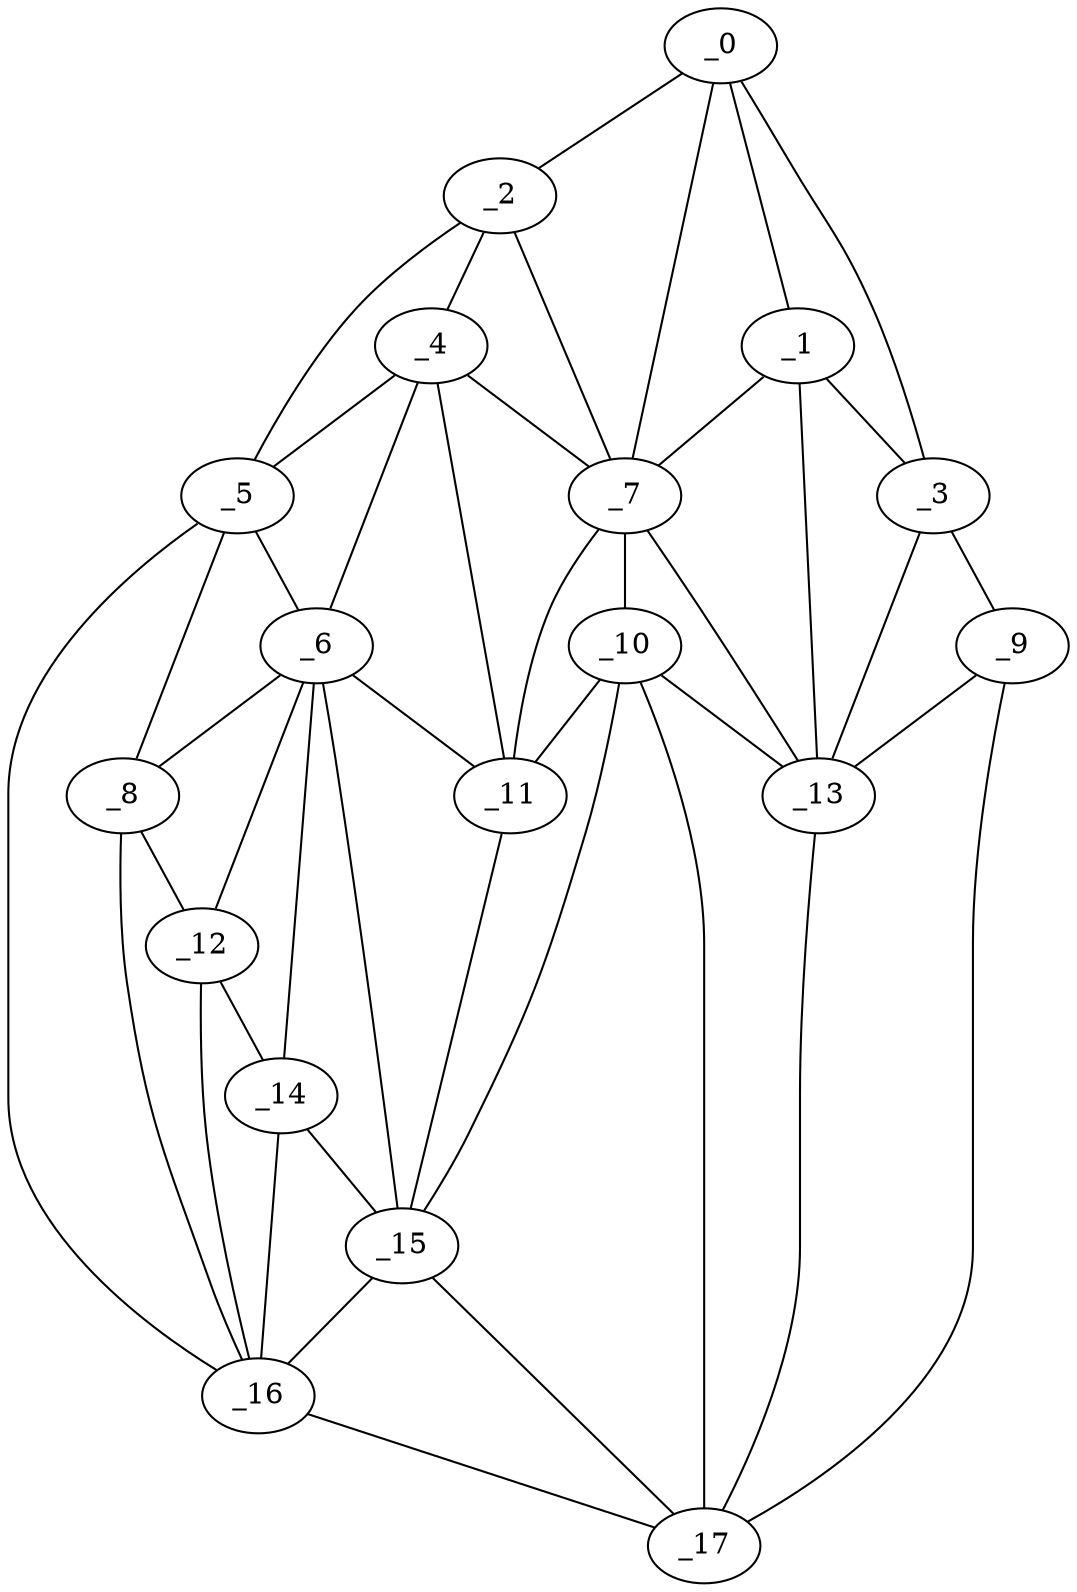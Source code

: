 graph "obj61__205.gxl" {
	_0	 [x=39,
		y=41];
	_1	 [x=45,
		y=32];
	_0 -- _1	 [valence=2];
	_2	 [x=47,
		y=95];
	_0 -- _2	 [valence=1];
	_3	 [x=49,
		y=8];
	_0 -- _3	 [valence=1];
	_7	 [x=72,
		y=66];
	_0 -- _7	 [valence=2];
	_1 -- _3	 [valence=2];
	_1 -- _7	 [valence=1];
	_13	 [x=82,
		y=32];
	_1 -- _13	 [valence=1];
	_4	 [x=59,
		y=98];
	_2 -- _4	 [valence=2];
	_5	 [x=64,
		y=119];
	_2 -- _5	 [valence=1];
	_2 -- _7	 [valence=2];
	_9	 [x=78,
		y=7];
	_3 -- _9	 [valence=1];
	_3 -- _13	 [valence=2];
	_4 -- _5	 [valence=1];
	_6	 [x=70,
		y=101];
	_4 -- _6	 [valence=2];
	_4 -- _7	 [valence=2];
	_11	 [x=81,
		y=72];
	_4 -- _11	 [valence=2];
	_5 -- _6	 [valence=2];
	_8	 [x=77,
		y=117];
	_5 -- _8	 [valence=1];
	_16	 [x=87,
		y=117];
	_5 -- _16	 [valence=1];
	_6 -- _8	 [valence=2];
	_6 -- _11	 [valence=2];
	_12	 [x=81,
		y=110];
	_6 -- _12	 [valence=2];
	_14	 [x=85,
		y=97];
	_6 -- _14	 [valence=1];
	_15	 [x=86,
		y=86];
	_6 -- _15	 [valence=2];
	_10	 [x=81,
		y=60];
	_7 -- _10	 [valence=2];
	_7 -- _11	 [valence=2];
	_7 -- _13	 [valence=2];
	_8 -- _12	 [valence=2];
	_8 -- _16	 [valence=1];
	_9 -- _13	 [valence=2];
	_17	 [x=89,
		y=39];
	_9 -- _17	 [valence=1];
	_10 -- _11	 [valence=2];
	_10 -- _13	 [valence=2];
	_10 -- _15	 [valence=2];
	_10 -- _17	 [valence=1];
	_11 -- _15	 [valence=1];
	_12 -- _14	 [valence=2];
	_12 -- _16	 [valence=2];
	_13 -- _17	 [valence=1];
	_14 -- _15	 [valence=2];
	_14 -- _16	 [valence=1];
	_15 -- _16	 [valence=1];
	_15 -- _17	 [valence=2];
	_16 -- _17	 [valence=1];
}
